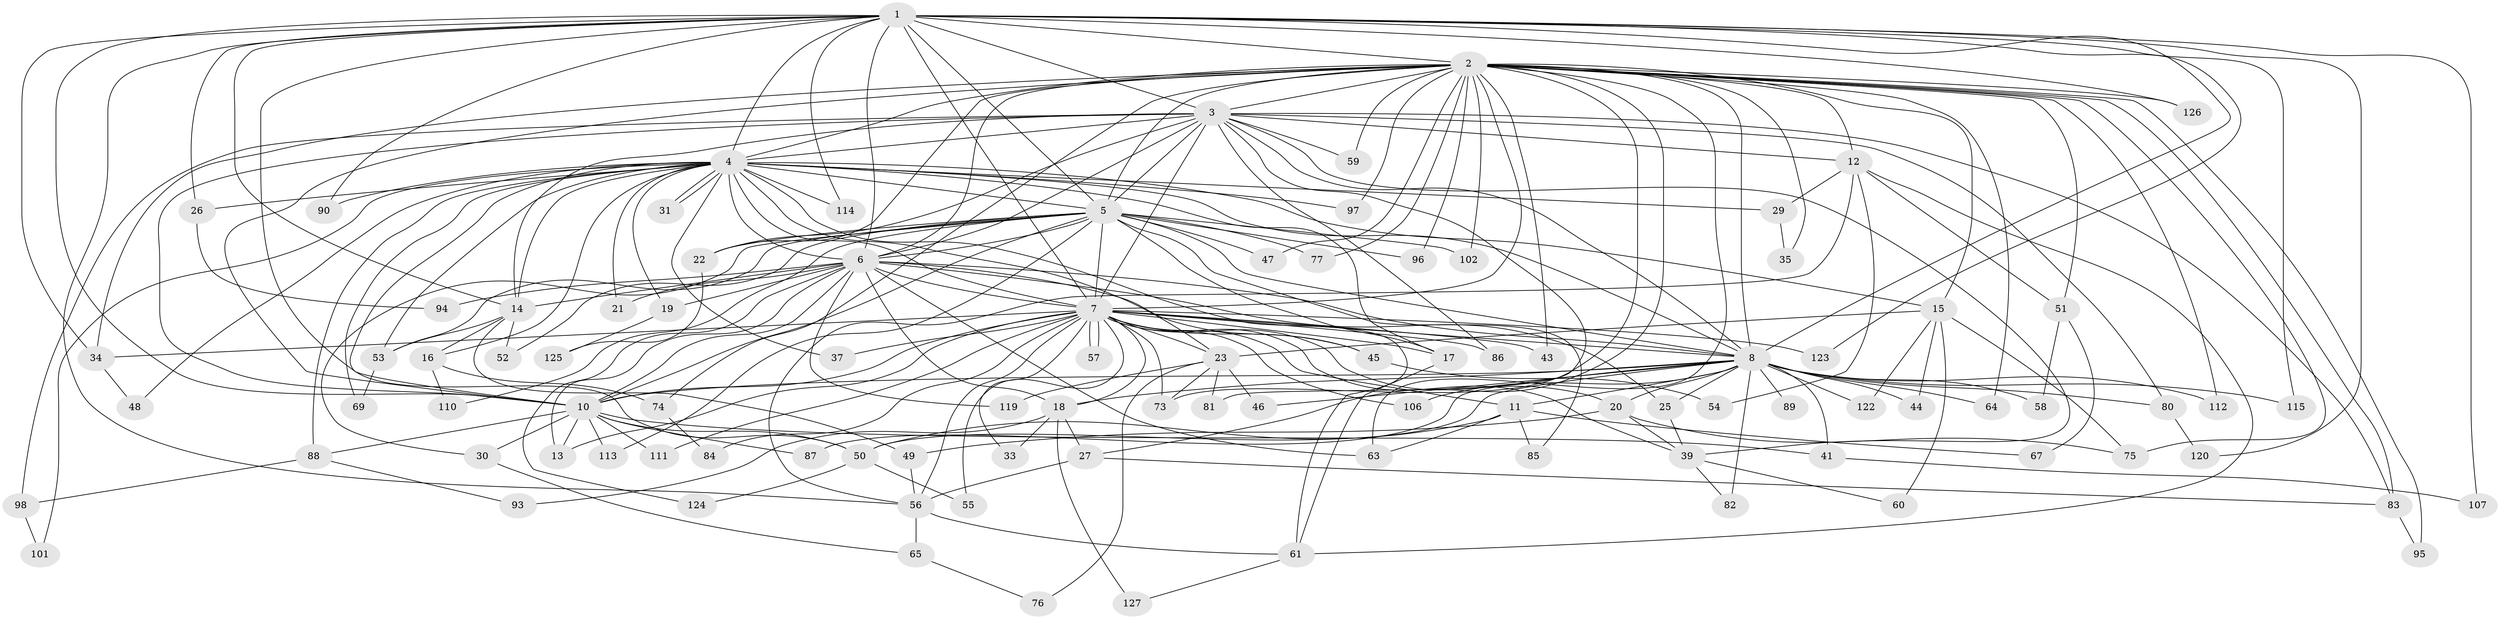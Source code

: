 // original degree distribution, {22: 0.007874015748031496, 20: 0.015748031496062992, 18: 0.007874015748031496, 31: 0.015748031496062992, 19: 0.007874015748031496, 29: 0.007874015748031496, 21: 0.007874015748031496, 17: 0.007874015748031496, 5: 0.05511811023622047, 6: 0.015748031496062992, 3: 0.1889763779527559, 7: 0.023622047244094488, 4: 0.11023622047244094, 2: 0.5275590551181102}
// Generated by graph-tools (version 1.1) at 2025/10/02/27/25 16:10:58]
// undirected, 98 vertices, 235 edges
graph export_dot {
graph [start="1"]
  node [color=gray90,style=filled];
  1 [super="+68"];
  2 [super="+9"];
  3 [super="+36"];
  4 [super="+118"];
  5 [super="+99"];
  6 [super="+109"];
  7 [super="+92"];
  8 [super="+28"];
  10 [super="+42"];
  11 [super="+66"];
  12 [super="+100"];
  13 [super="+24"];
  14 [super="+38"];
  15 [super="+108"];
  16;
  17 [super="+70"];
  18 [super="+121"];
  19 [super="+105"];
  20 [super="+40"];
  21;
  22 [super="+72"];
  23 [super="+32"];
  25;
  26;
  27;
  29;
  30;
  31;
  33;
  34;
  35;
  37;
  39 [super="+71"];
  41;
  43;
  44 [super="+62"];
  45;
  46;
  47;
  48;
  49;
  50 [super="+117"];
  51;
  52;
  53 [super="+116"];
  54;
  55;
  56 [super="+79"];
  57;
  58;
  59;
  60;
  61 [super="+104"];
  63 [super="+78"];
  64;
  65;
  67;
  69;
  73 [super="+103"];
  74;
  75;
  76;
  77;
  80;
  81;
  82;
  83 [super="+91"];
  84;
  85;
  86;
  87;
  88;
  89;
  90;
  93;
  94;
  95;
  96;
  97;
  98;
  101;
  102;
  106;
  107;
  110;
  111;
  112;
  113;
  114;
  115;
  119;
  120;
  122;
  123;
  124;
  125;
  126;
  127;
  1 -- 2 [weight=2];
  1 -- 3;
  1 -- 4;
  1 -- 5;
  1 -- 6;
  1 -- 7;
  1 -- 8 [weight=2];
  1 -- 10;
  1 -- 14;
  1 -- 26;
  1 -- 50;
  1 -- 90;
  1 -- 107;
  1 -- 114;
  1 -- 115;
  1 -- 120;
  1 -- 123;
  1 -- 126;
  1 -- 34;
  1 -- 56;
  2 -- 3 [weight=2];
  2 -- 4 [weight=2];
  2 -- 5 [weight=2];
  2 -- 6 [weight=2];
  2 -- 7 [weight=2];
  2 -- 8 [weight=2];
  2 -- 10 [weight=2];
  2 -- 15;
  2 -- 27;
  2 -- 43;
  2 -- 64;
  2 -- 73;
  2 -- 75;
  2 -- 96;
  2 -- 102;
  2 -- 112;
  2 -- 126;
  2 -- 74;
  2 -- 12;
  2 -- 77;
  2 -- 22;
  2 -- 95;
  2 -- 97;
  2 -- 34;
  2 -- 35;
  2 -- 47;
  2 -- 51;
  2 -- 59;
  2 -- 63;
  2 -- 83;
  3 -- 4 [weight=2];
  3 -- 5;
  3 -- 6;
  3 -- 7;
  3 -- 8;
  3 -- 10 [weight=2];
  3 -- 12;
  3 -- 81;
  3 -- 83;
  3 -- 86;
  3 -- 98;
  3 -- 80;
  3 -- 39;
  3 -- 59;
  3 -- 22;
  3 -- 14;
  4 -- 5;
  4 -- 6;
  4 -- 7;
  4 -- 8;
  4 -- 10;
  4 -- 15;
  4 -- 16;
  4 -- 17;
  4 -- 19;
  4 -- 21;
  4 -- 23;
  4 -- 26;
  4 -- 29;
  4 -- 31;
  4 -- 31;
  4 -- 37;
  4 -- 48;
  4 -- 61;
  4 -- 69;
  4 -- 88;
  4 -- 90;
  4 -- 97;
  4 -- 101;
  4 -- 114;
  4 -- 14;
  4 -- 53;
  5 -- 6;
  5 -- 7;
  5 -- 8;
  5 -- 10;
  5 -- 22;
  5 -- 30;
  5 -- 47;
  5 -- 52;
  5 -- 53;
  5 -- 77;
  5 -- 85;
  5 -- 96;
  5 -- 102;
  5 -- 110;
  5 -- 17;
  5 -- 113;
  6 -- 7;
  6 -- 8 [weight=2];
  6 -- 10;
  6 -- 13;
  6 -- 14;
  6 -- 19;
  6 -- 21;
  6 -- 25;
  6 -- 45;
  6 -- 63;
  6 -- 94;
  6 -- 124;
  6 -- 119;
  6 -- 18;
  7 -- 8;
  7 -- 10;
  7 -- 11;
  7 -- 17;
  7 -- 18;
  7 -- 20;
  7 -- 33;
  7 -- 34;
  7 -- 37;
  7 -- 39;
  7 -- 43;
  7 -- 45;
  7 -- 55;
  7 -- 57;
  7 -- 57;
  7 -- 84;
  7 -- 86;
  7 -- 106;
  7 -- 111;
  7 -- 123;
  7 -- 23;
  7 -- 73;
  7 -- 13;
  7 -- 56;
  8 -- 10;
  8 -- 11;
  8 -- 18;
  8 -- 20;
  8 -- 25;
  8 -- 41;
  8 -- 44 [weight=2];
  8 -- 46;
  8 -- 50;
  8 -- 58;
  8 -- 64;
  8 -- 80;
  8 -- 82;
  8 -- 87;
  8 -- 89 [weight=2];
  8 -- 106;
  8 -- 112;
  8 -- 115;
  8 -- 122;
  10 -- 13;
  10 -- 30;
  10 -- 41;
  10 -- 87;
  10 -- 88;
  10 -- 111;
  10 -- 113;
  10 -- 50;
  11 -- 85;
  11 -- 67;
  11 -- 50;
  11 -- 63;
  12 -- 29;
  12 -- 51;
  12 -- 54;
  12 -- 61;
  12 -- 56;
  14 -- 16;
  14 -- 49;
  14 -- 53;
  14 -- 52;
  15 -- 23;
  15 -- 44;
  15 -- 60;
  15 -- 122;
  15 -- 75;
  16 -- 74;
  16 -- 110;
  17 -- 61;
  18 -- 27;
  18 -- 33;
  18 -- 93;
  18 -- 127;
  19 -- 125;
  20 -- 49;
  20 -- 75;
  20 -- 39;
  22 -- 125;
  23 -- 46;
  23 -- 76;
  23 -- 81;
  23 -- 119;
  23 -- 73;
  25 -- 39;
  26 -- 94;
  27 -- 56;
  27 -- 83;
  29 -- 35;
  30 -- 65;
  34 -- 48;
  39 -- 60;
  39 -- 82;
  41 -- 107;
  45 -- 54;
  49 -- 56;
  50 -- 55;
  50 -- 124;
  51 -- 58;
  51 -- 67;
  53 -- 69;
  56 -- 61;
  56 -- 65;
  61 -- 127;
  65 -- 76;
  74 -- 84;
  80 -- 120;
  83 -- 95;
  88 -- 93;
  88 -- 98;
  98 -- 101;
}
